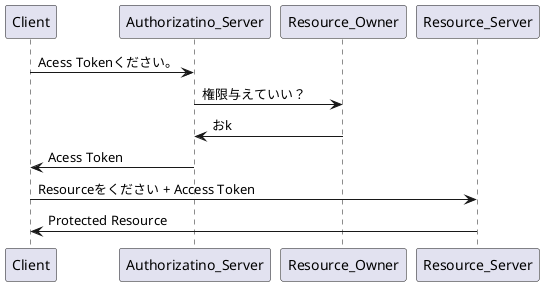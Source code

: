 @startuml  oauth flow
Client -> Authorizatino_Server: Acess Tokenください。
Authorizatino_Server -> Resource_Owner: 権限与えていい？
Resource_Owner -> Authorizatino_Server: おk
Authorizatino_Server -> Client: Acess Token
Client -> Resource_Server: Resourceをください + Access Token
Resource_Server -> Client: Protected Resource
@enduml
